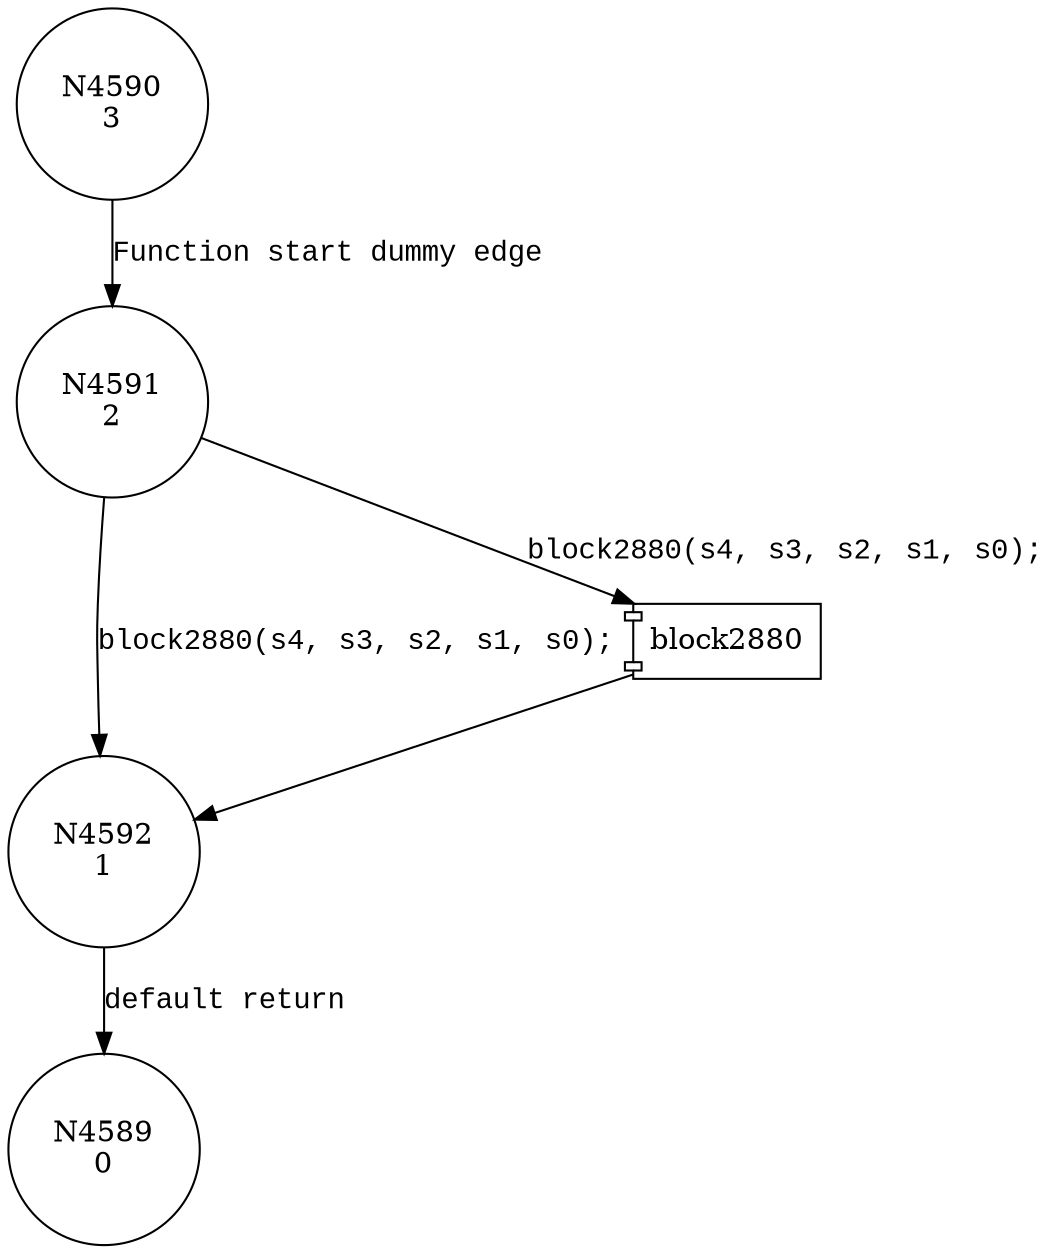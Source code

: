 digraph block4352_0 {
4591 [shape="circle" label="N4591\n2"]
4592 [shape="circle" label="N4592\n1"]
4589 [shape="circle" label="N4589\n0"]
4590 [shape="circle" label="N4590\n3"]
100218 [shape="component" label="block2880"]
4591 -> 100218 [label="block2880(s4, s3, s2, s1, s0);" fontname="Courier New"]
100218 -> 4592 [label="" fontname="Courier New"]
4591 -> 4592 [label="block2880(s4, s3, s2, s1, s0);" fontname="Courier New"]
4592 -> 4589 [label="default return" fontname="Courier New"]
4590 -> 4591 [label="Function start dummy edge" fontname="Courier New"]
}